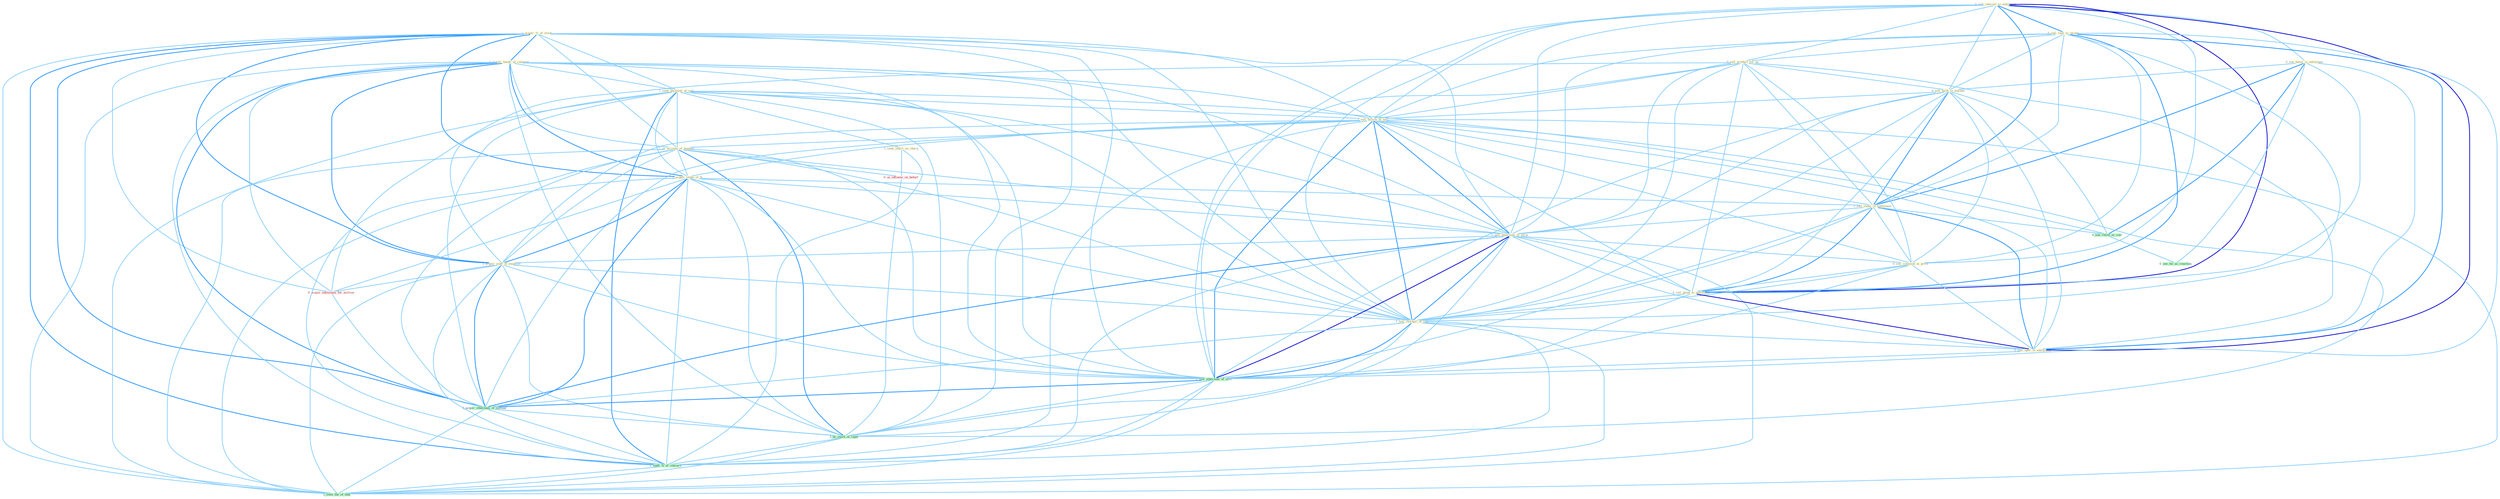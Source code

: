 Graph G{ 
    node
    [shape=polygon,style=filled,width=.5,height=.06,color="#BDFCC9",fixedsize=true,fontsize=4,
    fontcolor="#2f4f4f"];
    {node
    [color="#ffffe0", fontcolor="#8b7d6b"] "1_acquir_%_of_stock " "0_sell_interest_to_entitynam " "0_see_these_in_entitynam " "0_sell_loan_to_owner " "0_sell_product_for_us " "1_acquir_hundr_of_compani " "0_sell_milk_in_market " "1_seek_payment_of_cost " "1_sell_billion_of_bill " "1_us_account_of_magnat " "1_seek_indict_on_charg " "1_acquir_stake_of_% " "1_sell_stake_in_entitynam " "1_sell_othernum_of_strip " "0_sell_commod_at_price " "0_sell_plant_to_entitynam " "1_acquir_staff_of_employe " "1_sell_stockpil_of_ton " "0_sell_oper_to_entitynam "}
{node [color="#fff0f5", fontcolor="#b22222"] "0_acquir_entitynam_for_million " "0_us_influenc_on_behalf "}
edge [color="#B0E2FF"];

	"1_acquir_%_of_stock " -- "1_acquir_hundr_of_compani " [w="2", color="#1e90ff" , len=0.8];
	"1_acquir_%_of_stock " -- "1_seek_payment_of_cost " [w="1", color="#87cefa" ];
	"1_acquir_%_of_stock " -- "1_sell_billion_of_bill " [w="1", color="#87cefa" ];
	"1_acquir_%_of_stock " -- "1_us_account_of_magnat " [w="1", color="#87cefa" ];
	"1_acquir_%_of_stock " -- "1_acquir_stake_of_% " [w="2", color="#1e90ff" , len=0.8];
	"1_acquir_%_of_stock " -- "1_sell_othernum_of_strip " [w="1", color="#87cefa" ];
	"1_acquir_%_of_stock " -- "1_acquir_staff_of_employe " [w="2", color="#1e90ff" , len=0.8];
	"1_acquir_%_of_stock " -- "1_sell_stockpil_of_ton " [w="1", color="#87cefa" ];
	"1_acquir_%_of_stock " -- "0_acquir_entitynam_for_million " [w="1", color="#87cefa" ];
	"1_acquir_%_of_stock " -- "1_sell_othernum_of_offic " [w="1", color="#87cefa" ];
	"1_acquir_%_of_stock " -- "1_acquir_othernum_of_restaur " [w="2", color="#1e90ff" , len=0.8];
	"1_acquir_%_of_stock " -- "1_us_stock_of_capit " [w="1", color="#87cefa" ];
	"1_acquir_%_of_stock " -- "1_seek_%_of_concern " [w="2", color="#1e90ff" , len=0.8];
	"1_acquir_%_of_stock " -- "1_seen_the_of_that " [w="1", color="#87cefa" ];
	"0_sell_interest_to_entitynam " -- "0_see_these_in_entitynam " [w="1", color="#87cefa" ];
	"0_sell_interest_to_entitynam " -- "0_sell_loan_to_owner " [w="2", color="#1e90ff" , len=0.8];
	"0_sell_interest_to_entitynam " -- "0_sell_product_for_us " [w="1", color="#87cefa" ];
	"0_sell_interest_to_entitynam " -- "0_sell_milk_in_market " [w="1", color="#87cefa" ];
	"0_sell_interest_to_entitynam " -- "1_sell_billion_of_bill " [w="1", color="#87cefa" ];
	"0_sell_interest_to_entitynam " -- "1_sell_stake_in_entitynam " [w="2", color="#1e90ff" , len=0.8];
	"0_sell_interest_to_entitynam " -- "1_sell_othernum_of_strip " [w="1", color="#87cefa" ];
	"0_sell_interest_to_entitynam " -- "0_sell_commod_at_price " [w="1", color="#87cefa" ];
	"0_sell_interest_to_entitynam " -- "0_sell_plant_to_entitynam " [w="3", color="#0000cd" , len=0.6];
	"0_sell_interest_to_entitynam " -- "1_sell_stockpil_of_ton " [w="1", color="#87cefa" ];
	"0_sell_interest_to_entitynam " -- "0_sell_oper_to_entitynam " [w="3", color="#0000cd" , len=0.6];
	"0_sell_interest_to_entitynam " -- "1_sell_othernum_of_offic " [w="1", color="#87cefa" ];
	"0_see_these_in_entitynam " -- "0_sell_milk_in_market " [w="1", color="#87cefa" ];
	"0_see_these_in_entitynam " -- "1_sell_stake_in_entitynam " [w="2", color="#1e90ff" , len=0.8];
	"0_see_these_in_entitynam " -- "0_sell_plant_to_entitynam " [w="1", color="#87cefa" ];
	"0_see_these_in_entitynam " -- "0_sell_oper_to_entitynam " [w="1", color="#87cefa" ];
	"0_see_these_in_entitynam " -- "0_see_relief_in_cost " [w="2", color="#1e90ff" , len=0.8];
	"0_see_these_in_entitynam " -- "0_see_thi_as_reaction " [w="1", color="#87cefa" ];
	"0_sell_loan_to_owner " -- "0_sell_product_for_us " [w="1", color="#87cefa" ];
	"0_sell_loan_to_owner " -- "0_sell_milk_in_market " [w="1", color="#87cefa" ];
	"0_sell_loan_to_owner " -- "1_sell_billion_of_bill " [w="1", color="#87cefa" ];
	"0_sell_loan_to_owner " -- "1_sell_stake_in_entitynam " [w="1", color="#87cefa" ];
	"0_sell_loan_to_owner " -- "1_sell_othernum_of_strip " [w="1", color="#87cefa" ];
	"0_sell_loan_to_owner " -- "0_sell_commod_at_price " [w="1", color="#87cefa" ];
	"0_sell_loan_to_owner " -- "0_sell_plant_to_entitynam " [w="2", color="#1e90ff" , len=0.8];
	"0_sell_loan_to_owner " -- "1_sell_stockpil_of_ton " [w="1", color="#87cefa" ];
	"0_sell_loan_to_owner " -- "0_sell_oper_to_entitynam " [w="2", color="#1e90ff" , len=0.8];
	"0_sell_loan_to_owner " -- "1_sell_othernum_of_offic " [w="1", color="#87cefa" ];
	"0_sell_product_for_us " -- "0_sell_milk_in_market " [w="1", color="#87cefa" ];
	"0_sell_product_for_us " -- "1_sell_billion_of_bill " [w="1", color="#87cefa" ];
	"0_sell_product_for_us " -- "1_sell_stake_in_entitynam " [w="1", color="#87cefa" ];
	"0_sell_product_for_us " -- "1_sell_othernum_of_strip " [w="1", color="#87cefa" ];
	"0_sell_product_for_us " -- "0_sell_commod_at_price " [w="1", color="#87cefa" ];
	"0_sell_product_for_us " -- "0_sell_plant_to_entitynam " [w="1", color="#87cefa" ];
	"0_sell_product_for_us " -- "1_sell_stockpil_of_ton " [w="1", color="#87cefa" ];
	"0_sell_product_for_us " -- "0_sell_oper_to_entitynam " [w="1", color="#87cefa" ];
	"0_sell_product_for_us " -- "0_acquir_entitynam_for_million " [w="1", color="#87cefa" ];
	"0_sell_product_for_us " -- "1_sell_othernum_of_offic " [w="1", color="#87cefa" ];
	"1_acquir_hundr_of_compani " -- "1_seek_payment_of_cost " [w="1", color="#87cefa" ];
	"1_acquir_hundr_of_compani " -- "1_sell_billion_of_bill " [w="1", color="#87cefa" ];
	"1_acquir_hundr_of_compani " -- "1_us_account_of_magnat " [w="1", color="#87cefa" ];
	"1_acquir_hundr_of_compani " -- "1_acquir_stake_of_% " [w="2", color="#1e90ff" , len=0.8];
	"1_acquir_hundr_of_compani " -- "1_sell_othernum_of_strip " [w="1", color="#87cefa" ];
	"1_acquir_hundr_of_compani " -- "1_acquir_staff_of_employe " [w="2", color="#1e90ff" , len=0.8];
	"1_acquir_hundr_of_compani " -- "1_sell_stockpil_of_ton " [w="1", color="#87cefa" ];
	"1_acquir_hundr_of_compani " -- "0_acquir_entitynam_for_million " [w="1", color="#87cefa" ];
	"1_acquir_hundr_of_compani " -- "1_sell_othernum_of_offic " [w="1", color="#87cefa" ];
	"1_acquir_hundr_of_compani " -- "1_acquir_othernum_of_restaur " [w="2", color="#1e90ff" , len=0.8];
	"1_acquir_hundr_of_compani " -- "1_us_stock_of_capit " [w="1", color="#87cefa" ];
	"1_acquir_hundr_of_compani " -- "1_seek_%_of_concern " [w="1", color="#87cefa" ];
	"1_acquir_hundr_of_compani " -- "1_seen_the_of_that " [w="1", color="#87cefa" ];
	"0_sell_milk_in_market " -- "1_sell_billion_of_bill " [w="1", color="#87cefa" ];
	"0_sell_milk_in_market " -- "1_sell_stake_in_entitynam " [w="2", color="#1e90ff" , len=0.8];
	"0_sell_milk_in_market " -- "1_sell_othernum_of_strip " [w="1", color="#87cefa" ];
	"0_sell_milk_in_market " -- "0_sell_commod_at_price " [w="1", color="#87cefa" ];
	"0_sell_milk_in_market " -- "0_sell_plant_to_entitynam " [w="1", color="#87cefa" ];
	"0_sell_milk_in_market " -- "1_sell_stockpil_of_ton " [w="1", color="#87cefa" ];
	"0_sell_milk_in_market " -- "0_sell_oper_to_entitynam " [w="1", color="#87cefa" ];
	"0_sell_milk_in_market " -- "1_sell_othernum_of_offic " [w="1", color="#87cefa" ];
	"0_sell_milk_in_market " -- "0_see_relief_in_cost " [w="1", color="#87cefa" ];
	"1_seek_payment_of_cost " -- "1_sell_billion_of_bill " [w="1", color="#87cefa" ];
	"1_seek_payment_of_cost " -- "1_us_account_of_magnat " [w="1", color="#87cefa" ];
	"1_seek_payment_of_cost " -- "1_seek_indict_on_charg " [w="1", color="#87cefa" ];
	"1_seek_payment_of_cost " -- "1_acquir_stake_of_% " [w="1", color="#87cefa" ];
	"1_seek_payment_of_cost " -- "1_sell_othernum_of_strip " [w="1", color="#87cefa" ];
	"1_seek_payment_of_cost " -- "1_acquir_staff_of_employe " [w="1", color="#87cefa" ];
	"1_seek_payment_of_cost " -- "1_sell_stockpil_of_ton " [w="1", color="#87cefa" ];
	"1_seek_payment_of_cost " -- "1_sell_othernum_of_offic " [w="1", color="#87cefa" ];
	"1_seek_payment_of_cost " -- "0_see_relief_in_cost " [w="1", color="#87cefa" ];
	"1_seek_payment_of_cost " -- "1_acquir_othernum_of_restaur " [w="1", color="#87cefa" ];
	"1_seek_payment_of_cost " -- "1_us_stock_of_capit " [w="1", color="#87cefa" ];
	"1_seek_payment_of_cost " -- "1_seek_%_of_concern " [w="2", color="#1e90ff" , len=0.8];
	"1_seek_payment_of_cost " -- "1_seen_the_of_that " [w="1", color="#87cefa" ];
	"1_sell_billion_of_bill " -- "1_us_account_of_magnat " [w="1", color="#87cefa" ];
	"1_sell_billion_of_bill " -- "1_acquir_stake_of_% " [w="1", color="#87cefa" ];
	"1_sell_billion_of_bill " -- "1_sell_stake_in_entitynam " [w="1", color="#87cefa" ];
	"1_sell_billion_of_bill " -- "1_sell_othernum_of_strip " [w="2", color="#1e90ff" , len=0.8];
	"1_sell_billion_of_bill " -- "0_sell_commod_at_price " [w="1", color="#87cefa" ];
	"1_sell_billion_of_bill " -- "0_sell_plant_to_entitynam " [w="1", color="#87cefa" ];
	"1_sell_billion_of_bill " -- "1_acquir_staff_of_employe " [w="1", color="#87cefa" ];
	"1_sell_billion_of_bill " -- "1_sell_stockpil_of_ton " [w="2", color="#1e90ff" , len=0.8];
	"1_sell_billion_of_bill " -- "0_sell_oper_to_entitynam " [w="1", color="#87cefa" ];
	"1_sell_billion_of_bill " -- "1_sell_othernum_of_offic " [w="2", color="#1e90ff" , len=0.8];
	"1_sell_billion_of_bill " -- "1_acquir_othernum_of_restaur " [w="1", color="#87cefa" ];
	"1_sell_billion_of_bill " -- "1_us_stock_of_capit " [w="1", color="#87cefa" ];
	"1_sell_billion_of_bill " -- "1_seek_%_of_concern " [w="1", color="#87cefa" ];
	"1_sell_billion_of_bill " -- "1_seen_the_of_that " [w="1", color="#87cefa" ];
	"1_us_account_of_magnat " -- "1_acquir_stake_of_% " [w="1", color="#87cefa" ];
	"1_us_account_of_magnat " -- "1_sell_othernum_of_strip " [w="1", color="#87cefa" ];
	"1_us_account_of_magnat " -- "1_acquir_staff_of_employe " [w="1", color="#87cefa" ];
	"1_us_account_of_magnat " -- "1_sell_stockpil_of_ton " [w="1", color="#87cefa" ];
	"1_us_account_of_magnat " -- "1_sell_othernum_of_offic " [w="1", color="#87cefa" ];
	"1_us_account_of_magnat " -- "0_us_influenc_on_behalf " [w="1", color="#87cefa" ];
	"1_us_account_of_magnat " -- "1_acquir_othernum_of_restaur " [w="1", color="#87cefa" ];
	"1_us_account_of_magnat " -- "1_us_stock_of_capit " [w="2", color="#1e90ff" , len=0.8];
	"1_us_account_of_magnat " -- "1_seek_%_of_concern " [w="1", color="#87cefa" ];
	"1_us_account_of_magnat " -- "1_seen_the_of_that " [w="1", color="#87cefa" ];
	"1_seek_indict_on_charg " -- "0_us_influenc_on_behalf " [w="1", color="#87cefa" ];
	"1_seek_indict_on_charg " -- "1_seek_%_of_concern " [w="1", color="#87cefa" ];
	"1_acquir_stake_of_% " -- "1_sell_stake_in_entitynam " [w="1", color="#87cefa" ];
	"1_acquir_stake_of_% " -- "1_sell_othernum_of_strip " [w="1", color="#87cefa" ];
	"1_acquir_stake_of_% " -- "1_acquir_staff_of_employe " [w="2", color="#1e90ff" , len=0.8];
	"1_acquir_stake_of_% " -- "1_sell_stockpil_of_ton " [w="1", color="#87cefa" ];
	"1_acquir_stake_of_% " -- "0_acquir_entitynam_for_million " [w="1", color="#87cefa" ];
	"1_acquir_stake_of_% " -- "1_sell_othernum_of_offic " [w="1", color="#87cefa" ];
	"1_acquir_stake_of_% " -- "1_acquir_othernum_of_restaur " [w="2", color="#1e90ff" , len=0.8];
	"1_acquir_stake_of_% " -- "1_us_stock_of_capit " [w="1", color="#87cefa" ];
	"1_acquir_stake_of_% " -- "1_seek_%_of_concern " [w="1", color="#87cefa" ];
	"1_acquir_stake_of_% " -- "1_seen_the_of_that " [w="1", color="#87cefa" ];
	"1_sell_stake_in_entitynam " -- "1_sell_othernum_of_strip " [w="1", color="#87cefa" ];
	"1_sell_stake_in_entitynam " -- "0_sell_commod_at_price " [w="1", color="#87cefa" ];
	"1_sell_stake_in_entitynam " -- "0_sell_plant_to_entitynam " [w="2", color="#1e90ff" , len=0.8];
	"1_sell_stake_in_entitynam " -- "1_sell_stockpil_of_ton " [w="1", color="#87cefa" ];
	"1_sell_stake_in_entitynam " -- "0_sell_oper_to_entitynam " [w="2", color="#1e90ff" , len=0.8];
	"1_sell_stake_in_entitynam " -- "1_sell_othernum_of_offic " [w="1", color="#87cefa" ];
	"1_sell_stake_in_entitynam " -- "0_see_relief_in_cost " [w="1", color="#87cefa" ];
	"1_sell_othernum_of_strip " -- "0_sell_commod_at_price " [w="1", color="#87cefa" ];
	"1_sell_othernum_of_strip " -- "0_sell_plant_to_entitynam " [w="1", color="#87cefa" ];
	"1_sell_othernum_of_strip " -- "1_acquir_staff_of_employe " [w="1", color="#87cefa" ];
	"1_sell_othernum_of_strip " -- "1_sell_stockpil_of_ton " [w="2", color="#1e90ff" , len=0.8];
	"1_sell_othernum_of_strip " -- "0_sell_oper_to_entitynam " [w="1", color="#87cefa" ];
	"1_sell_othernum_of_strip " -- "1_sell_othernum_of_offic " [w="3", color="#0000cd" , len=0.6];
	"1_sell_othernum_of_strip " -- "1_acquir_othernum_of_restaur " [w="2", color="#1e90ff" , len=0.8];
	"1_sell_othernum_of_strip " -- "1_us_stock_of_capit " [w="1", color="#87cefa" ];
	"1_sell_othernum_of_strip " -- "1_seek_%_of_concern " [w="1", color="#87cefa" ];
	"1_sell_othernum_of_strip " -- "1_seen_the_of_that " [w="1", color="#87cefa" ];
	"0_sell_commod_at_price " -- "0_sell_plant_to_entitynam " [w="1", color="#87cefa" ];
	"0_sell_commod_at_price " -- "1_sell_stockpil_of_ton " [w="1", color="#87cefa" ];
	"0_sell_commod_at_price " -- "0_sell_oper_to_entitynam " [w="1", color="#87cefa" ];
	"0_sell_commod_at_price " -- "1_sell_othernum_of_offic " [w="1", color="#87cefa" ];
	"0_sell_plant_to_entitynam " -- "1_sell_stockpil_of_ton " [w="1", color="#87cefa" ];
	"0_sell_plant_to_entitynam " -- "0_sell_oper_to_entitynam " [w="3", color="#0000cd" , len=0.6];
	"0_sell_plant_to_entitynam " -- "1_sell_othernum_of_offic " [w="1", color="#87cefa" ];
	"1_acquir_staff_of_employe " -- "1_sell_stockpil_of_ton " [w="1", color="#87cefa" ];
	"1_acquir_staff_of_employe " -- "0_acquir_entitynam_for_million " [w="1", color="#87cefa" ];
	"1_acquir_staff_of_employe " -- "1_sell_othernum_of_offic " [w="1", color="#87cefa" ];
	"1_acquir_staff_of_employe " -- "1_acquir_othernum_of_restaur " [w="2", color="#1e90ff" , len=0.8];
	"1_acquir_staff_of_employe " -- "1_us_stock_of_capit " [w="1", color="#87cefa" ];
	"1_acquir_staff_of_employe " -- "1_seek_%_of_concern " [w="1", color="#87cefa" ];
	"1_acquir_staff_of_employe " -- "1_seen_the_of_that " [w="1", color="#87cefa" ];
	"1_sell_stockpil_of_ton " -- "0_sell_oper_to_entitynam " [w="1", color="#87cefa" ];
	"1_sell_stockpil_of_ton " -- "1_sell_othernum_of_offic " [w="2", color="#1e90ff" , len=0.8];
	"1_sell_stockpil_of_ton " -- "1_acquir_othernum_of_restaur " [w="1", color="#87cefa" ];
	"1_sell_stockpil_of_ton " -- "1_us_stock_of_capit " [w="1", color="#87cefa" ];
	"1_sell_stockpil_of_ton " -- "1_seek_%_of_concern " [w="1", color="#87cefa" ];
	"1_sell_stockpil_of_ton " -- "1_seen_the_of_that " [w="1", color="#87cefa" ];
	"0_sell_oper_to_entitynam " -- "1_sell_othernum_of_offic " [w="1", color="#87cefa" ];
	"0_acquir_entitynam_for_million " -- "1_acquir_othernum_of_restaur " [w="1", color="#87cefa" ];
	"1_sell_othernum_of_offic " -- "1_acquir_othernum_of_restaur " [w="2", color="#1e90ff" , len=0.8];
	"1_sell_othernum_of_offic " -- "1_us_stock_of_capit " [w="1", color="#87cefa" ];
	"1_sell_othernum_of_offic " -- "1_seek_%_of_concern " [w="1", color="#87cefa" ];
	"1_sell_othernum_of_offic " -- "1_seen_the_of_that " [w="1", color="#87cefa" ];
	"0_us_influenc_on_behalf " -- "1_us_stock_of_capit " [w="1", color="#87cefa" ];
	"0_see_relief_in_cost " -- "0_see_thi_as_reaction " [w="1", color="#87cefa" ];
	"1_acquir_othernum_of_restaur " -- "1_us_stock_of_capit " [w="1", color="#87cefa" ];
	"1_acquir_othernum_of_restaur " -- "1_seek_%_of_concern " [w="1", color="#87cefa" ];
	"1_acquir_othernum_of_restaur " -- "1_seen_the_of_that " [w="1", color="#87cefa" ];
	"1_us_stock_of_capit " -- "1_seek_%_of_concern " [w="1", color="#87cefa" ];
	"1_us_stock_of_capit " -- "1_seen_the_of_that " [w="1", color="#87cefa" ];
	"1_seek_%_of_concern " -- "1_seen_the_of_that " [w="1", color="#87cefa" ];
}